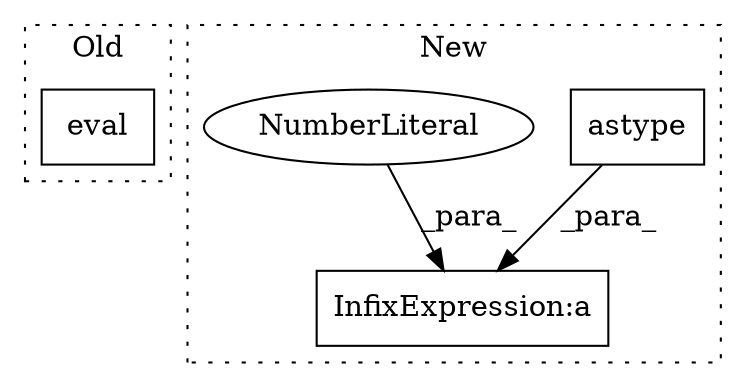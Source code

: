 digraph G {
subgraph cluster0 {
1 [label="eval" a="32" s="732" l="6" shape="box"];
label = "Old";
style="dotted";
}
subgraph cluster1 {
2 [label="astype" a="32" s="516,536" l="7,1" shape="box"];
3 [label="InfixExpression:a" a="27" s="537" l="3" shape="box"];
4 [label="NumberLiteral" a="34" s="540" l="3" shape="ellipse"];
label = "New";
style="dotted";
}
2 -> 3 [label="_para_"];
4 -> 3 [label="_para_"];
}